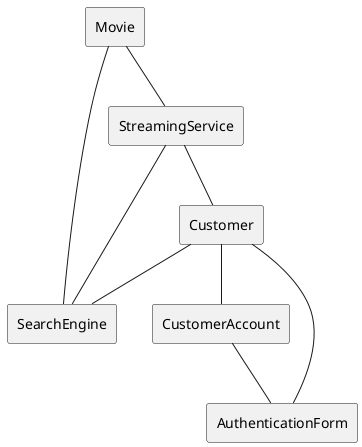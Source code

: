 @startuml
agent Movie
agent SearchEngine
agent Customer
agent CustomerAccount
agent StreamingService
agent AuthenticationForm

Movie -- SearchEngine
Movie -- StreamingService
Customer -- SearchEngine
Customer -- CustomerAccount
CustomerAccount -- AuthenticationForm
Customer -- AuthenticationForm
StreamingService -- Customer
StreamingService -- SearchEngine
@enduml

